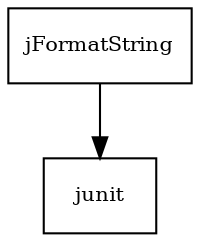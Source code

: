 digraph jFormatString_dependencies {
  node [shape = box, fontsize=10.0];
  jFormatString -> junit;
}
